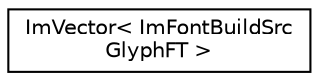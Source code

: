 digraph "Graphical Class Hierarchy"
{
 // LATEX_PDF_SIZE
  edge [fontname="Helvetica",fontsize="10",labelfontname="Helvetica",labelfontsize="10"];
  node [fontname="Helvetica",fontsize="10",shape=record];
  rankdir="LR";
  Node0 [label="ImVector\< ImFontBuildSrc\lGlyphFT \>",height=0.2,width=0.4,color="black", fillcolor="white", style="filled",URL="$structImVector.html",tooltip=" "];
}
